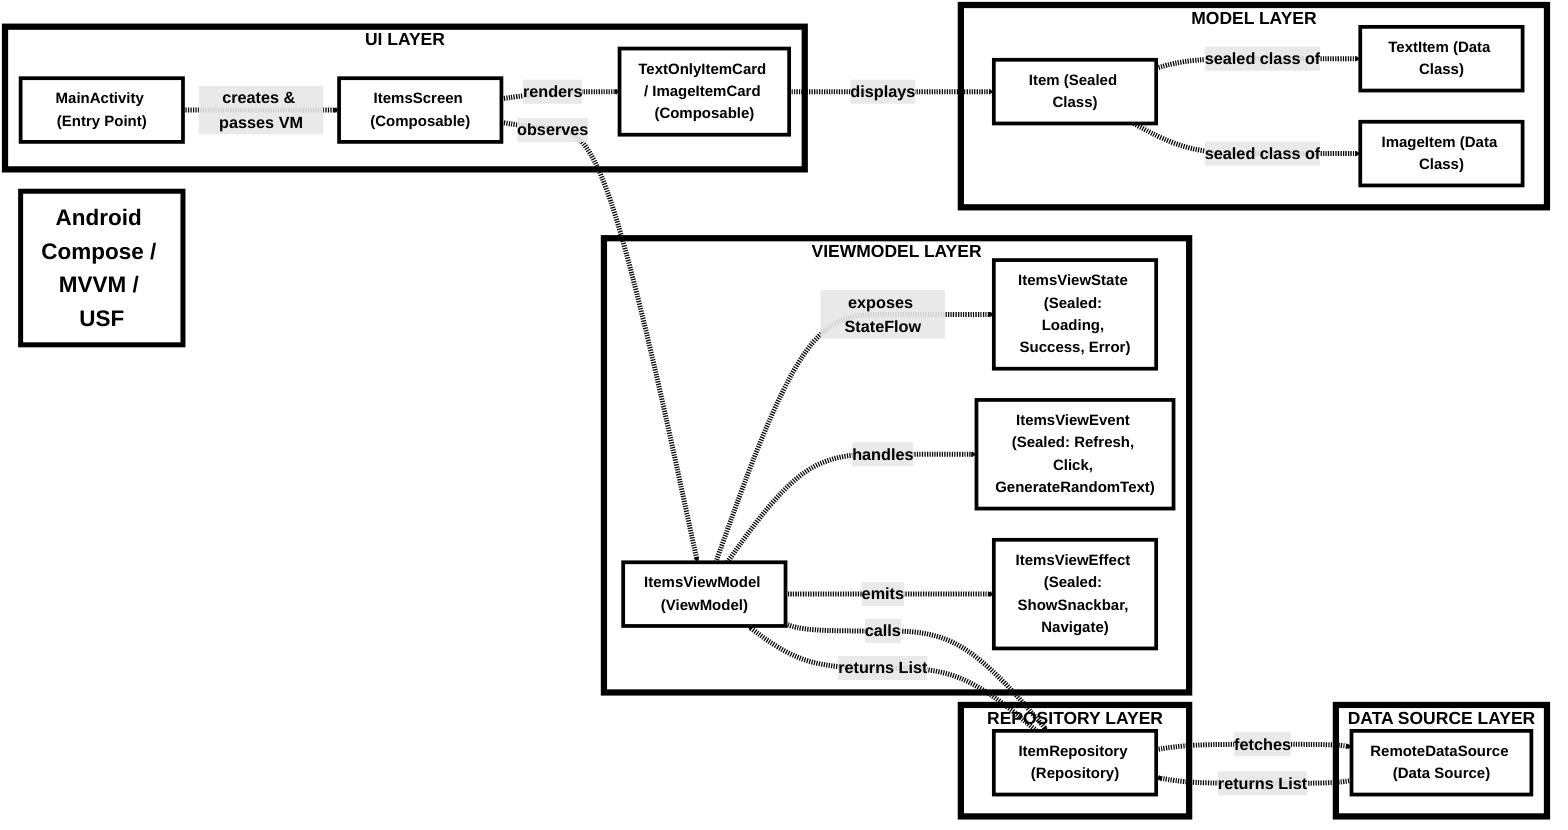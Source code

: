 flowchart LR
    %% TITLE
    title["Android Compose / MVVM / USF"]
    
    %% UI LAYER
    subgraph UI["UI LAYER"]
        direction TB
        MainActivity["MainActivity (Entry Point)"]
        ItemsScreen["ItemsScreen (Composable)"]
        ItemCard["TextOnlyItemCard / ImageItemCard (Composable)"]
    end
    
    %% VIEWMODEL LAYER  
    subgraph VM["VIEWMODEL LAYER"]
        direction TB
        ItemsViewModel["ItemsViewModel (ViewModel)"]
        ViewState["ItemsViewState (Sealed: Loading, Success, Error)"]
        ViewEvent["ItemsViewEvent (Sealed: Refresh, Click, GenerateRandomText)"]
        ViewEffect["ItemsViewEffect (Sealed: ShowSnackbar, Navigate)"]
    end
    
    %% REPOSITORY LAYER
    subgraph REPO["REPOSITORY LAYER"]
        direction TB
        ItemRepository["ItemRepository (Repository)"]
    end
    
    %% DATA SOURCE LAYER
    subgraph DS["DATA SOURCE LAYER"]
        direction TB
        RemoteDataSource["RemoteDataSource (Data Source)"]
    end
    
    %% MODEL LAYER
    subgraph MODEL["MODEL LAYER"]
        direction TB
        Item["Item (Sealed Class)"]
        TextItem["TextItem (Data Class)"]
        ImageItem["ImageItem (Data Class)"]
    end
    
    %% CONNECTIONS - USING DIFFERENT ARROW STYLES FOR BETTER VISIBILITY
    MainActivity -.->|"creates & passes VM"| ItemsScreen
    ItemsScreen -.->|"observes"| ItemsViewModel
    ItemsScreen -.->|"renders"| ItemCard
    ItemCard -.->|"displays"| Item
    ItemsViewModel -.->|"exposes StateFlow"| ViewState
    ItemsViewModel -.->|"handles"| ViewEvent  
    ItemsViewModel -.->|"emits"| ViewEffect
    ItemsViewModel -.->|"calls"| ItemRepository
    ItemRepository -.->|"fetches"| RemoteDataSource
    RemoteDataSource -.->|"returns List<Item>"| ItemRepository
    ItemRepository -.->|"returns List<Item>"| ItemsViewModel
    Item -.->|"sealed class of"| TextItem
    Item -.->|"sealed class of"| ImageItem
    
    %% STYLING - LARGER TEXT FOR BETTER UTILIZATION
    classDef nodeStyle fill:#ffffff,stroke:#000000,stroke-width:6px,color:#000000,font-size:24px,font-weight:bold
    classDef groupStyle fill:#ffffff,stroke:#000000,stroke-width:10px,color:#000000,font-size:28px,font-weight:bold
    classDef titleStyle fill:#ffffff,stroke:#000000,stroke-width:8px,color:#000000,font-size:36px,font-weight:bold
    
    class MainActivity,ItemsScreen,ItemCard,ItemsViewModel,ViewState,ViewEvent,ViewEffect,ItemRepository,RemoteDataSource,Item,TextItem,ImageItem nodeStyle
    class UI,VM,REPO,DS,MODEL groupStyle
    class title titleStyle
    
    %% THICK ARROW LINES AND LARGE ARROW TEXT
    linkStyle default stroke:#000000,stroke-width:8px,color:#000000,font-size:26px,font-weight:bold